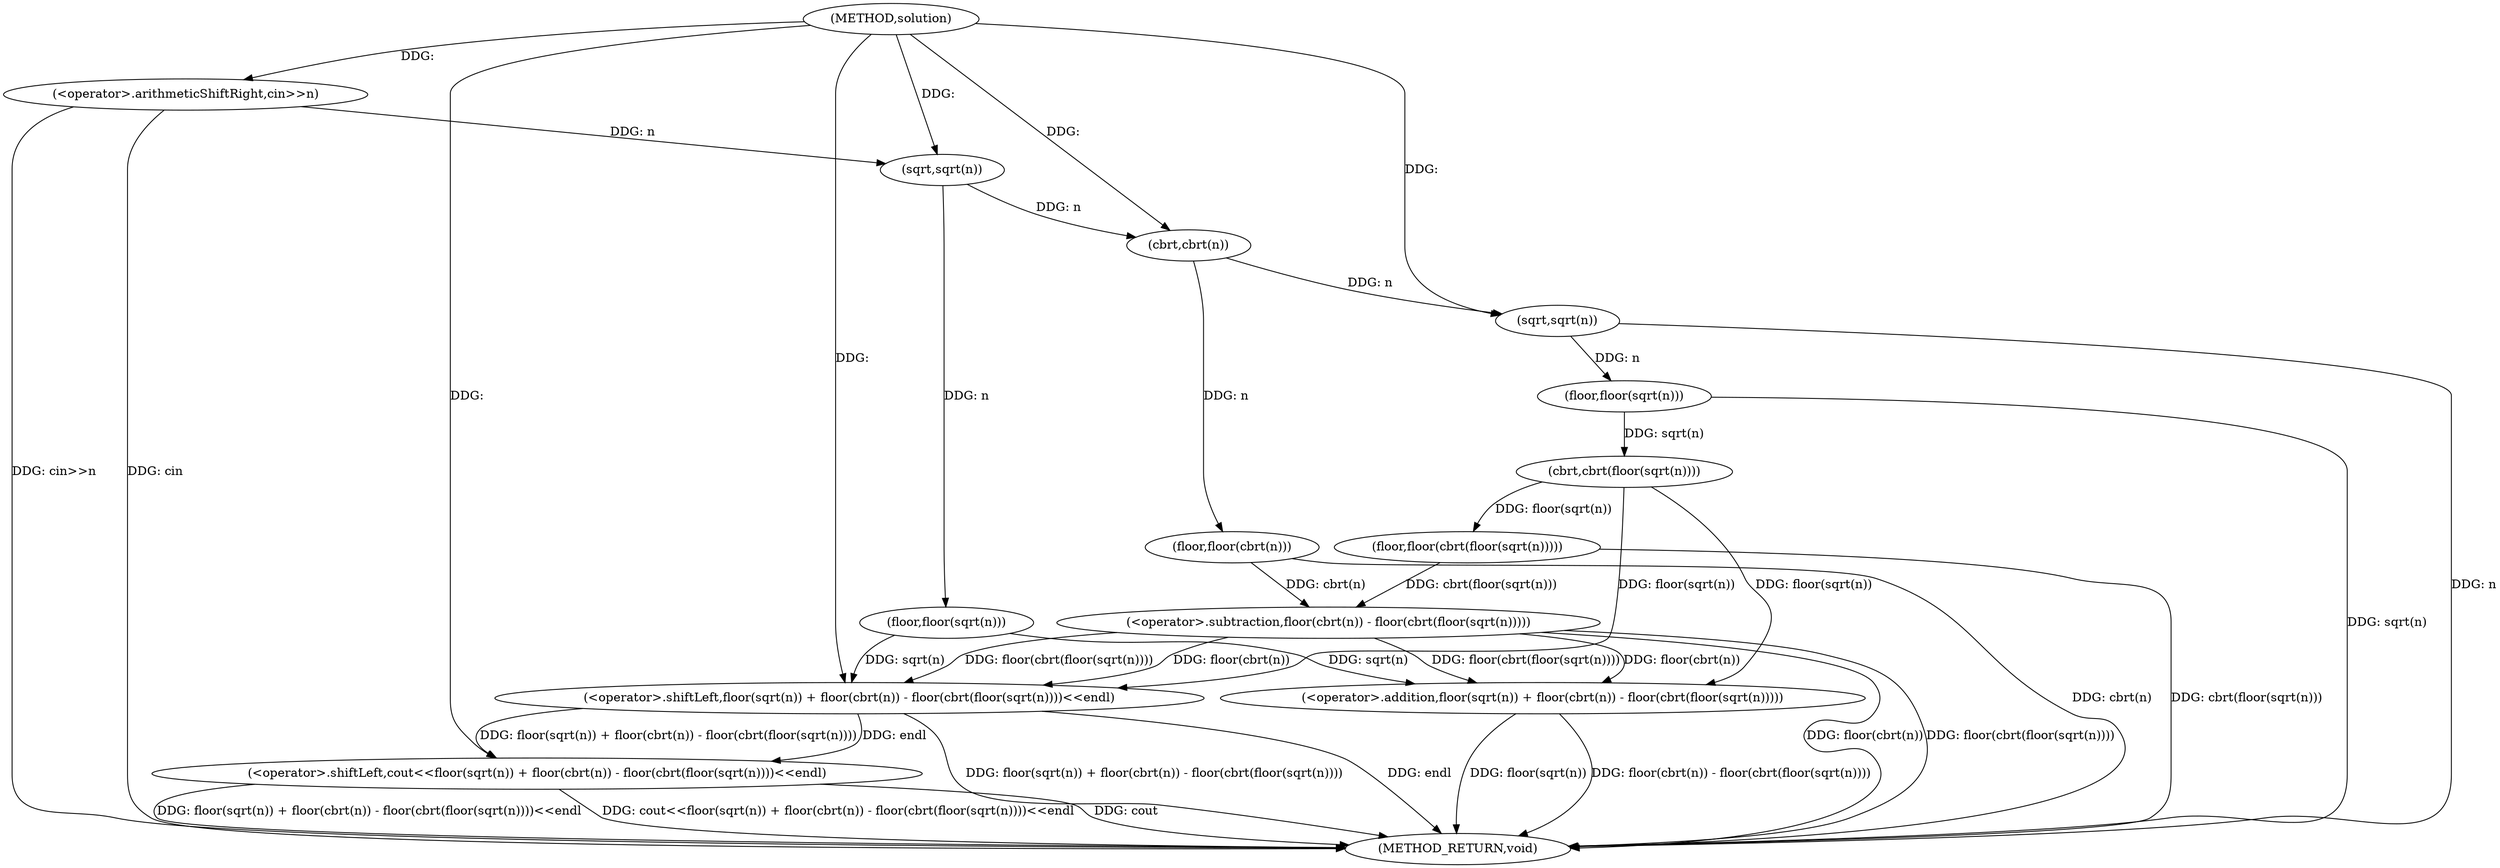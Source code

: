 digraph "solution" {  
"1000111" [label = "(METHOD,solution)" ]
"1000134" [label = "(METHOD_RETURN,void)" ]
"1000114" [label = "(<operator>.arithmeticShiftRight,cin>>n)" ]
"1000117" [label = "(<operator>.shiftLeft,cout<<floor(sqrt(n)) + floor(cbrt(n)) - floor(cbrt(floor(sqrt(n))))<<endl)" ]
"1000119" [label = "(<operator>.shiftLeft,floor(sqrt(n)) + floor(cbrt(n)) - floor(cbrt(floor(sqrt(n))))<<endl)" ]
"1000120" [label = "(<operator>.addition,floor(sqrt(n)) + floor(cbrt(n)) - floor(cbrt(floor(sqrt(n)))))" ]
"1000121" [label = "(floor,floor(sqrt(n)))" ]
"1000124" [label = "(<operator>.subtraction,floor(cbrt(n)) - floor(cbrt(floor(sqrt(n)))))" ]
"1000122" [label = "(sqrt,sqrt(n))" ]
"1000125" [label = "(floor,floor(cbrt(n)))" ]
"1000128" [label = "(floor,floor(cbrt(floor(sqrt(n)))))" ]
"1000126" [label = "(cbrt,cbrt(n))" ]
"1000129" [label = "(cbrt,cbrt(floor(sqrt(n))))" ]
"1000130" [label = "(floor,floor(sqrt(n)))" ]
"1000131" [label = "(sqrt,sqrt(n))" ]
  "1000114" -> "1000134"  [ label = "DDG: cin>>n"] 
  "1000120" -> "1000134"  [ label = "DDG: floor(sqrt(n))"] 
  "1000125" -> "1000134"  [ label = "DDG: cbrt(n)"] 
  "1000124" -> "1000134"  [ label = "DDG: floor(cbrt(n))"] 
  "1000131" -> "1000134"  [ label = "DDG: n"] 
  "1000130" -> "1000134"  [ label = "DDG: sqrt(n)"] 
  "1000128" -> "1000134"  [ label = "DDG: cbrt(floor(sqrt(n)))"] 
  "1000124" -> "1000134"  [ label = "DDG: floor(cbrt(floor(sqrt(n))))"] 
  "1000120" -> "1000134"  [ label = "DDG: floor(cbrt(n)) - floor(cbrt(floor(sqrt(n))))"] 
  "1000119" -> "1000134"  [ label = "DDG: floor(sqrt(n)) + floor(cbrt(n)) - floor(cbrt(floor(sqrt(n))))"] 
  "1000117" -> "1000134"  [ label = "DDG: floor(sqrt(n)) + floor(cbrt(n)) - floor(cbrt(floor(sqrt(n))))<<endl"] 
  "1000117" -> "1000134"  [ label = "DDG: cout<<floor(sqrt(n)) + floor(cbrt(n)) - floor(cbrt(floor(sqrt(n))))<<endl"] 
  "1000119" -> "1000134"  [ label = "DDG: endl"] 
  "1000114" -> "1000134"  [ label = "DDG: cin"] 
  "1000117" -> "1000134"  [ label = "DDG: cout"] 
  "1000111" -> "1000114"  [ label = "DDG: "] 
  "1000111" -> "1000117"  [ label = "DDG: "] 
  "1000119" -> "1000117"  [ label = "DDG: floor(sqrt(n)) + floor(cbrt(n)) - floor(cbrt(floor(sqrt(n))))"] 
  "1000119" -> "1000117"  [ label = "DDG: endl"] 
  "1000129" -> "1000119"  [ label = "DDG: floor(sqrt(n))"] 
  "1000121" -> "1000119"  [ label = "DDG: sqrt(n)"] 
  "1000124" -> "1000119"  [ label = "DDG: floor(cbrt(floor(sqrt(n))))"] 
  "1000124" -> "1000119"  [ label = "DDG: floor(cbrt(n))"] 
  "1000111" -> "1000119"  [ label = "DDG: "] 
  "1000129" -> "1000120"  [ label = "DDG: floor(sqrt(n))"] 
  "1000121" -> "1000120"  [ label = "DDG: sqrt(n)"] 
  "1000124" -> "1000120"  [ label = "DDG: floor(cbrt(floor(sqrt(n))))"] 
  "1000124" -> "1000120"  [ label = "DDG: floor(cbrt(n))"] 
  "1000122" -> "1000121"  [ label = "DDG: n"] 
  "1000125" -> "1000124"  [ label = "DDG: cbrt(n)"] 
  "1000128" -> "1000124"  [ label = "DDG: cbrt(floor(sqrt(n)))"] 
  "1000114" -> "1000122"  [ label = "DDG: n"] 
  "1000111" -> "1000122"  [ label = "DDG: "] 
  "1000126" -> "1000125"  [ label = "DDG: n"] 
  "1000129" -> "1000128"  [ label = "DDG: floor(sqrt(n))"] 
  "1000122" -> "1000126"  [ label = "DDG: n"] 
  "1000111" -> "1000126"  [ label = "DDG: "] 
  "1000130" -> "1000129"  [ label = "DDG: sqrt(n)"] 
  "1000131" -> "1000130"  [ label = "DDG: n"] 
  "1000126" -> "1000131"  [ label = "DDG: n"] 
  "1000111" -> "1000131"  [ label = "DDG: "] 
}
